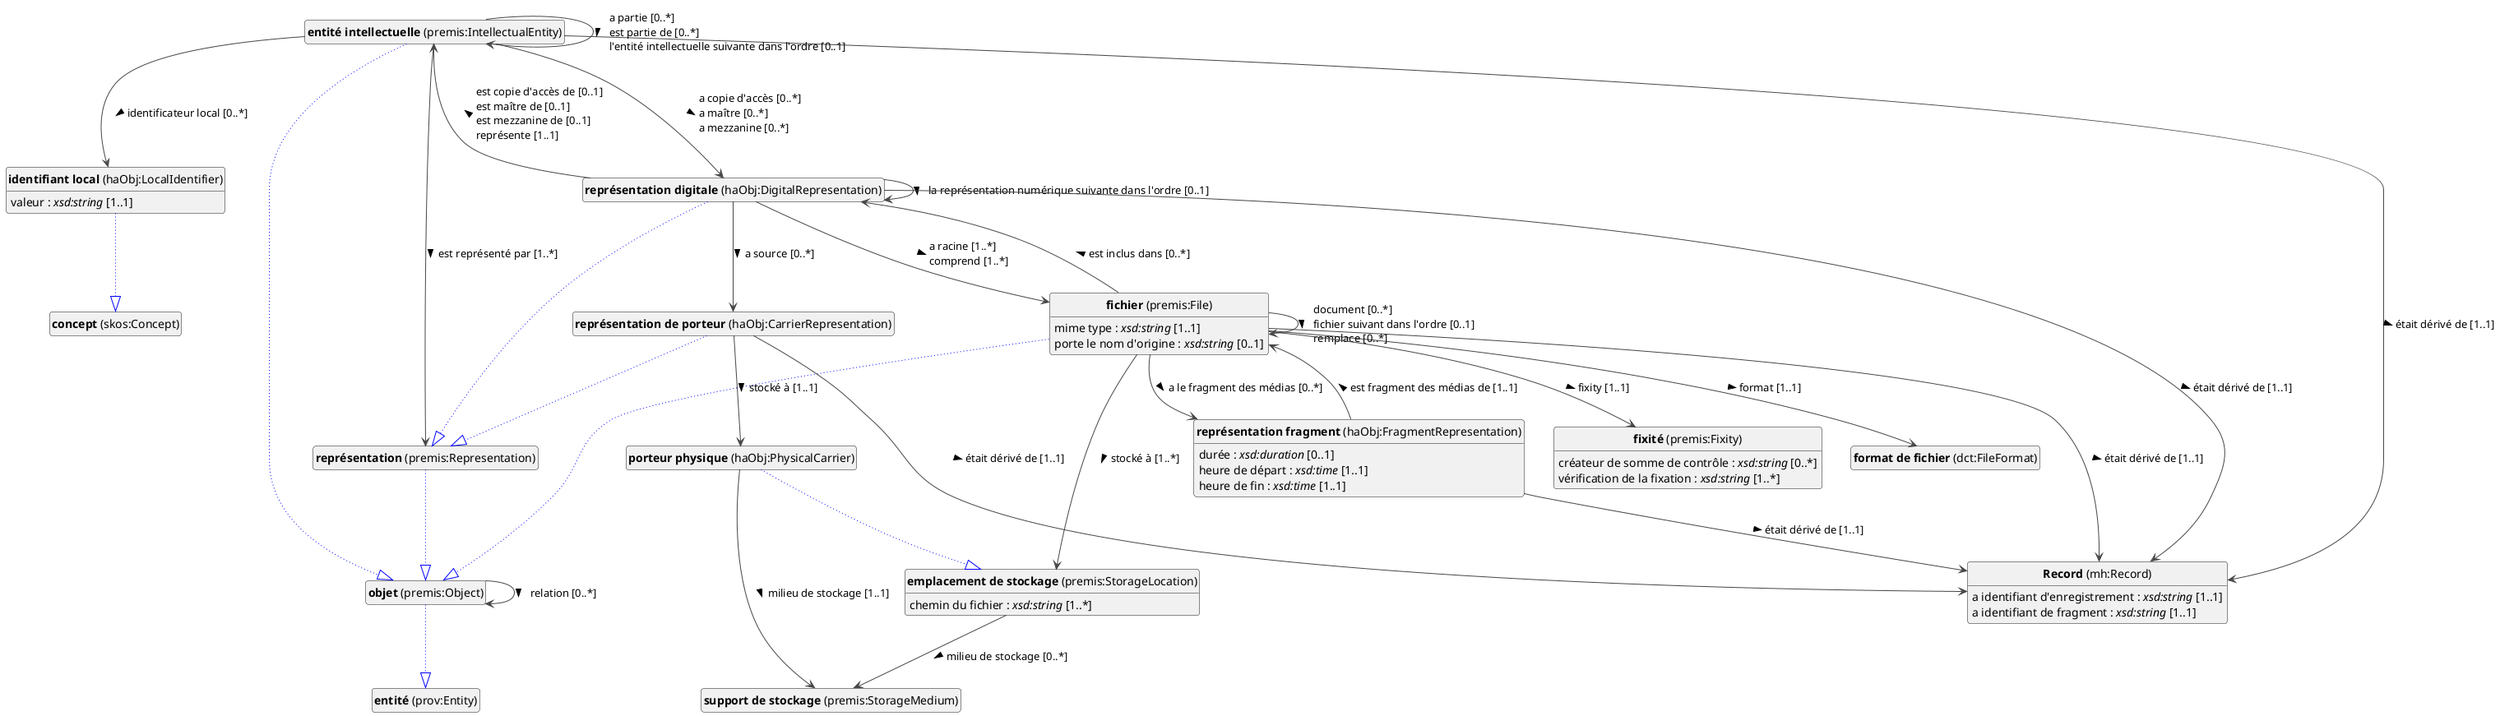 @startuml
!theme vibrant
skinparam classFontSize 14
!define LIGHTORANGE
skinparam componentStyle uml2
skinparam wrapMessageWidth 1000
skinparam wrapWidth 1000
' skinparam ArrowColor #Maroon
' Remove shadows
skinparam shadowing false
'skinparam linetype polyline
skinparam ArrowMessageAlignment left
top to bottom direction


class "<b>Record</b> (mh:Record)" as mh_Record [[#mh%3ARecord]]
class "<b>emplacement de stockage</b> (premis:StorageLocation)" as premis_StorageLocation [[#premis%3AStorageLocation]]
class "<b>entité intellectuelle</b> (premis:IntellectualEntity)" as premis_IntellectualEntity [[#premis%3AIntellectualEntity]]
class "<b>objet</b> (premis:Object)" as premis_Object [[#premis%3AObject]]
class "<b>fichier</b> (premis:File)" as premis_File [[#premis%3AFile]]
class "<b>objet</b> (premis:Object)" as premis_Object [[#premis%3AObject]]
class "<b>fixité</b> (premis:Fixity)" as premis_Fixity [[#premis%3AFixity]]
class "<b>format de fichier</b> (dct:FileFormat)" as dct_FileFormat [[#dct%3AFileFormat]]
class "<b>identifiant local</b> (haObj:LocalIdentifier)" as haObj_LocalIdentifier [[#haObj%3ALocalIdentifier]]
class "<b>concept</b> (skos:Concept)" as skos_Concept [[#skos%3AConcept]]
class "<b>objet</b> (premis:Object)" as premis_Object [[#premis%3AObject]]
class "<b>entité</b> (prov:Entity)" as prov_Entity [[#prov%3AEntity]]
class "<b>porteur physique</b> (haObj:PhysicalCarrier)" as haObj_PhysicalCarrier [[#haObj%3APhysicalCarrier]]
class "<b>emplacement de stockage</b> (premis:StorageLocation)" as premis_StorageLocation [[#premis%3AStorageLocation]]
class "<b>représentation</b> (premis:Representation)" as premis_Representation [[#premis%3ARepresentation]]
class "<b>objet</b> (premis:Object)" as premis_Object [[#premis%3AObject]]
class "<b>représentation de porteur</b> (haObj:CarrierRepresentation)" as haObj_CarrierRepresentation [[#haObj%3ACarrierRepresentation]]
class "<b>représentation</b> (premis:Representation)" as premis_Representation [[#premis%3ARepresentation]]
class "<b>représentation digitale</b> (haObj:DigitalRepresentation)" as haObj_DigitalRepresentation [[#haObj%3ADigitalRepresentation]]
class "<b>représentation</b> (premis:Representation)" as premis_Representation [[#premis%3ARepresentation]]
class "<b>représentation fragment</b> (haObj:FragmentRepresentation)" as haObj_FragmentRepresentation [[#haObj%3AFragmentRepresentation]]
class "<b>support de stockage</b> (premis:StorageMedium)" as premis_StorageMedium [[#premis%3AStorageMedium]]


mh_Record : a identifiant d'enregistrement : <i>xsd:string</i> [1..1]
mh_Record : a identifiant de fragment : <i>xsd:string</i> [1..1]



premis_StorageLocation : chemin du fichier : <i>xsd:string</i> [1..*]
premis_StorageLocation --> premis_StorageMedium :milieu de stockage [0..*]  > 


premis_IntellectualEntity --|> premis_Object #blue;line.dotted;text:blue

premis_IntellectualEntity --> haObj_DigitalRepresentation :a copie d'accès [0..*]  \la maître [0..*]  \la mezzanine [0..*]  > 
premis_IntellectualEntity --> haObj_LocalIdentifier :identificateur local [0..*]  > 
premis_IntellectualEntity --> mh_Record :était dérivé de [1..1]  > 
premis_IntellectualEntity --> premis_IntellectualEntity :a partie [0..*]  \lest partie de [0..*]  \ll'entité intellectuelle suivante dans l'ordre [0..1]  > 
premis_IntellectualEntity --> premis_Representation :est représenté par [1..*]  > 

premis_File --|> premis_Object #blue;line.dotted;text:blue

premis_File : a une taille (du fichier) : <i>xsd:nonNegativeInteger</i> [1..1]
premis_File : mime type : <i>xsd:string</i> [1..1]
premis_File : porte le nom d'origine : <i>xsd:string</i> [0..1]
premis_File --> dct_FileFormat :format [1..1]  > 
premis_File --> haObj_DigitalRepresentation :est inclus dans [0..*]  > 
premis_File --> haObj_FragmentRepresentation :a le fragment des médias [0..*]  > 
premis_File --> mh_Record :était dérivé de [1..1]  > 
premis_File --> premis_File :document [0..*]  \lfichier suivant dans l'ordre [0..1]  \lremplace [0..*]  > 
premis_File --> premis_Fixity :fixity [1..1]  > 
premis_File --> premis_StorageLocation :stocké à [1..*]  > 




premis_Fixity : créateur de somme de contrôle : <i>xsd:string</i> [0..*]
premis_Fixity : vérification de la fixation : <i>xsd:string</i> [1..*]




haObj_LocalIdentifier --|> skos_Concept #blue;line.dotted;text:blue

haObj_LocalIdentifier : valeur : <i>xsd:string</i> [1..1]


premis_Object --|> prov_Entity #blue;line.dotted;text:blue

premis_Object --> premis_Object :relation [0..*]  > 

haObj_PhysicalCarrier --|> premis_StorageLocation #blue;line.dotted;text:blue

haObj_PhysicalCarrier --> premis_StorageMedium :milieu de stockage [1..1]  > 

premis_Representation --|> premis_Object #blue;line.dotted;text:blue


haObj_CarrierRepresentation --|> premis_Representation #blue;line.dotted;text:blue

haObj_CarrierRepresentation --> haObj_PhysicalCarrier :stocké à [1..1]  > 
haObj_CarrierRepresentation --> mh_Record :était dérivé de [1..1]  > 

haObj_DigitalRepresentation --|> premis_Representation #blue;line.dotted;text:blue

haObj_DigitalRepresentation --> haObj_CarrierRepresentation :a source [0..*]  > 
haObj_DigitalRepresentation --> haObj_DigitalRepresentation :la représentation numérique suivante dans l'ordre [0..1]  > 
haObj_DigitalRepresentation --> mh_Record :était dérivé de [1..1]  > 
haObj_DigitalRepresentation --> premis_File :a racine [1..*]  \lcomprend [1..*]  > 
haObj_DigitalRepresentation --> premis_IntellectualEntity :est copie d'accès de [0..1]  \lest maître de [0..1]  \lest mezzanine de [0..1]  \lreprésente [1..1]  > 


haObj_FragmentRepresentation : durée : <i>xsd:duration</i> [0..1]
haObj_FragmentRepresentation : heure de départ : <i>xsd:time</i> [1..1]
haObj_FragmentRepresentation : heure de fin : <i>xsd:time</i> [1..1]
haObj_FragmentRepresentation --> mh_Record :était dérivé de [1..1]  > 
haObj_FragmentRepresentation --> premis_File :est fragment des médias de [1..1]  > 






hide circle
hide methods
hide empty members
@enduml



